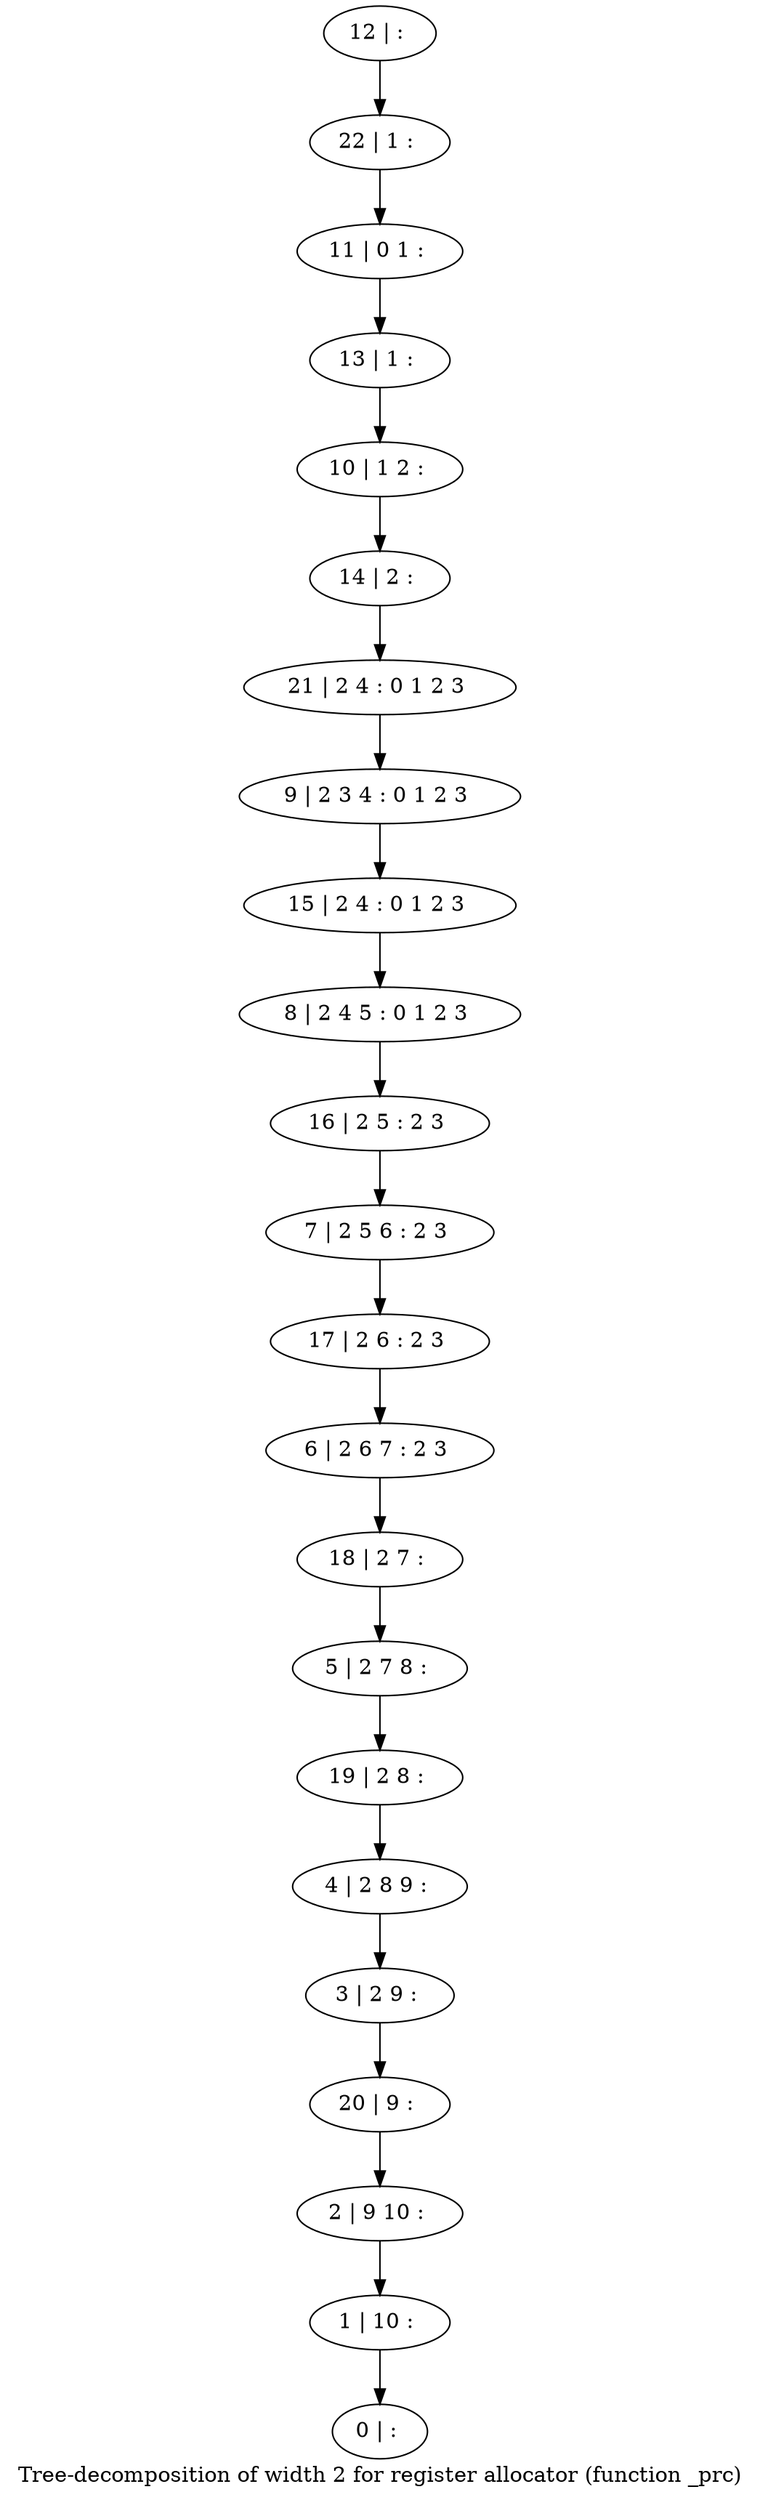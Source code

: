 digraph G {
graph [label="Tree-decomposition of width 2 for register allocator (function _prc)"]
0[label="0 | : "];
1[label="1 | 10 : "];
2[label="2 | 9 10 : "];
3[label="3 | 2 9 : "];
4[label="4 | 2 8 9 : "];
5[label="5 | 2 7 8 : "];
6[label="6 | 2 6 7 : 2 3 "];
7[label="7 | 2 5 6 : 2 3 "];
8[label="8 | 2 4 5 : 0 1 2 3 "];
9[label="9 | 2 3 4 : 0 1 2 3 "];
10[label="10 | 1 2 : "];
11[label="11 | 0 1 : "];
12[label="12 | : "];
13[label="13 | 1 : "];
14[label="14 | 2 : "];
15[label="15 | 2 4 : 0 1 2 3 "];
16[label="16 | 2 5 : 2 3 "];
17[label="17 | 2 6 : 2 3 "];
18[label="18 | 2 7 : "];
19[label="19 | 2 8 : "];
20[label="20 | 9 : "];
21[label="21 | 2 4 : 0 1 2 3 "];
22[label="22 | 1 : "];
12->22 ;
22->11 ;
11->13 ;
13->10 ;
10->14 ;
14->21 ;
21->9 ;
9->15 ;
15->8 ;
8->16 ;
16->7 ;
7->17 ;
17->6 ;
6->18 ;
18->5 ;
5->19 ;
19->4 ;
4->3 ;
3->20 ;
20->2 ;
2->1 ;
1->0 ;
}
